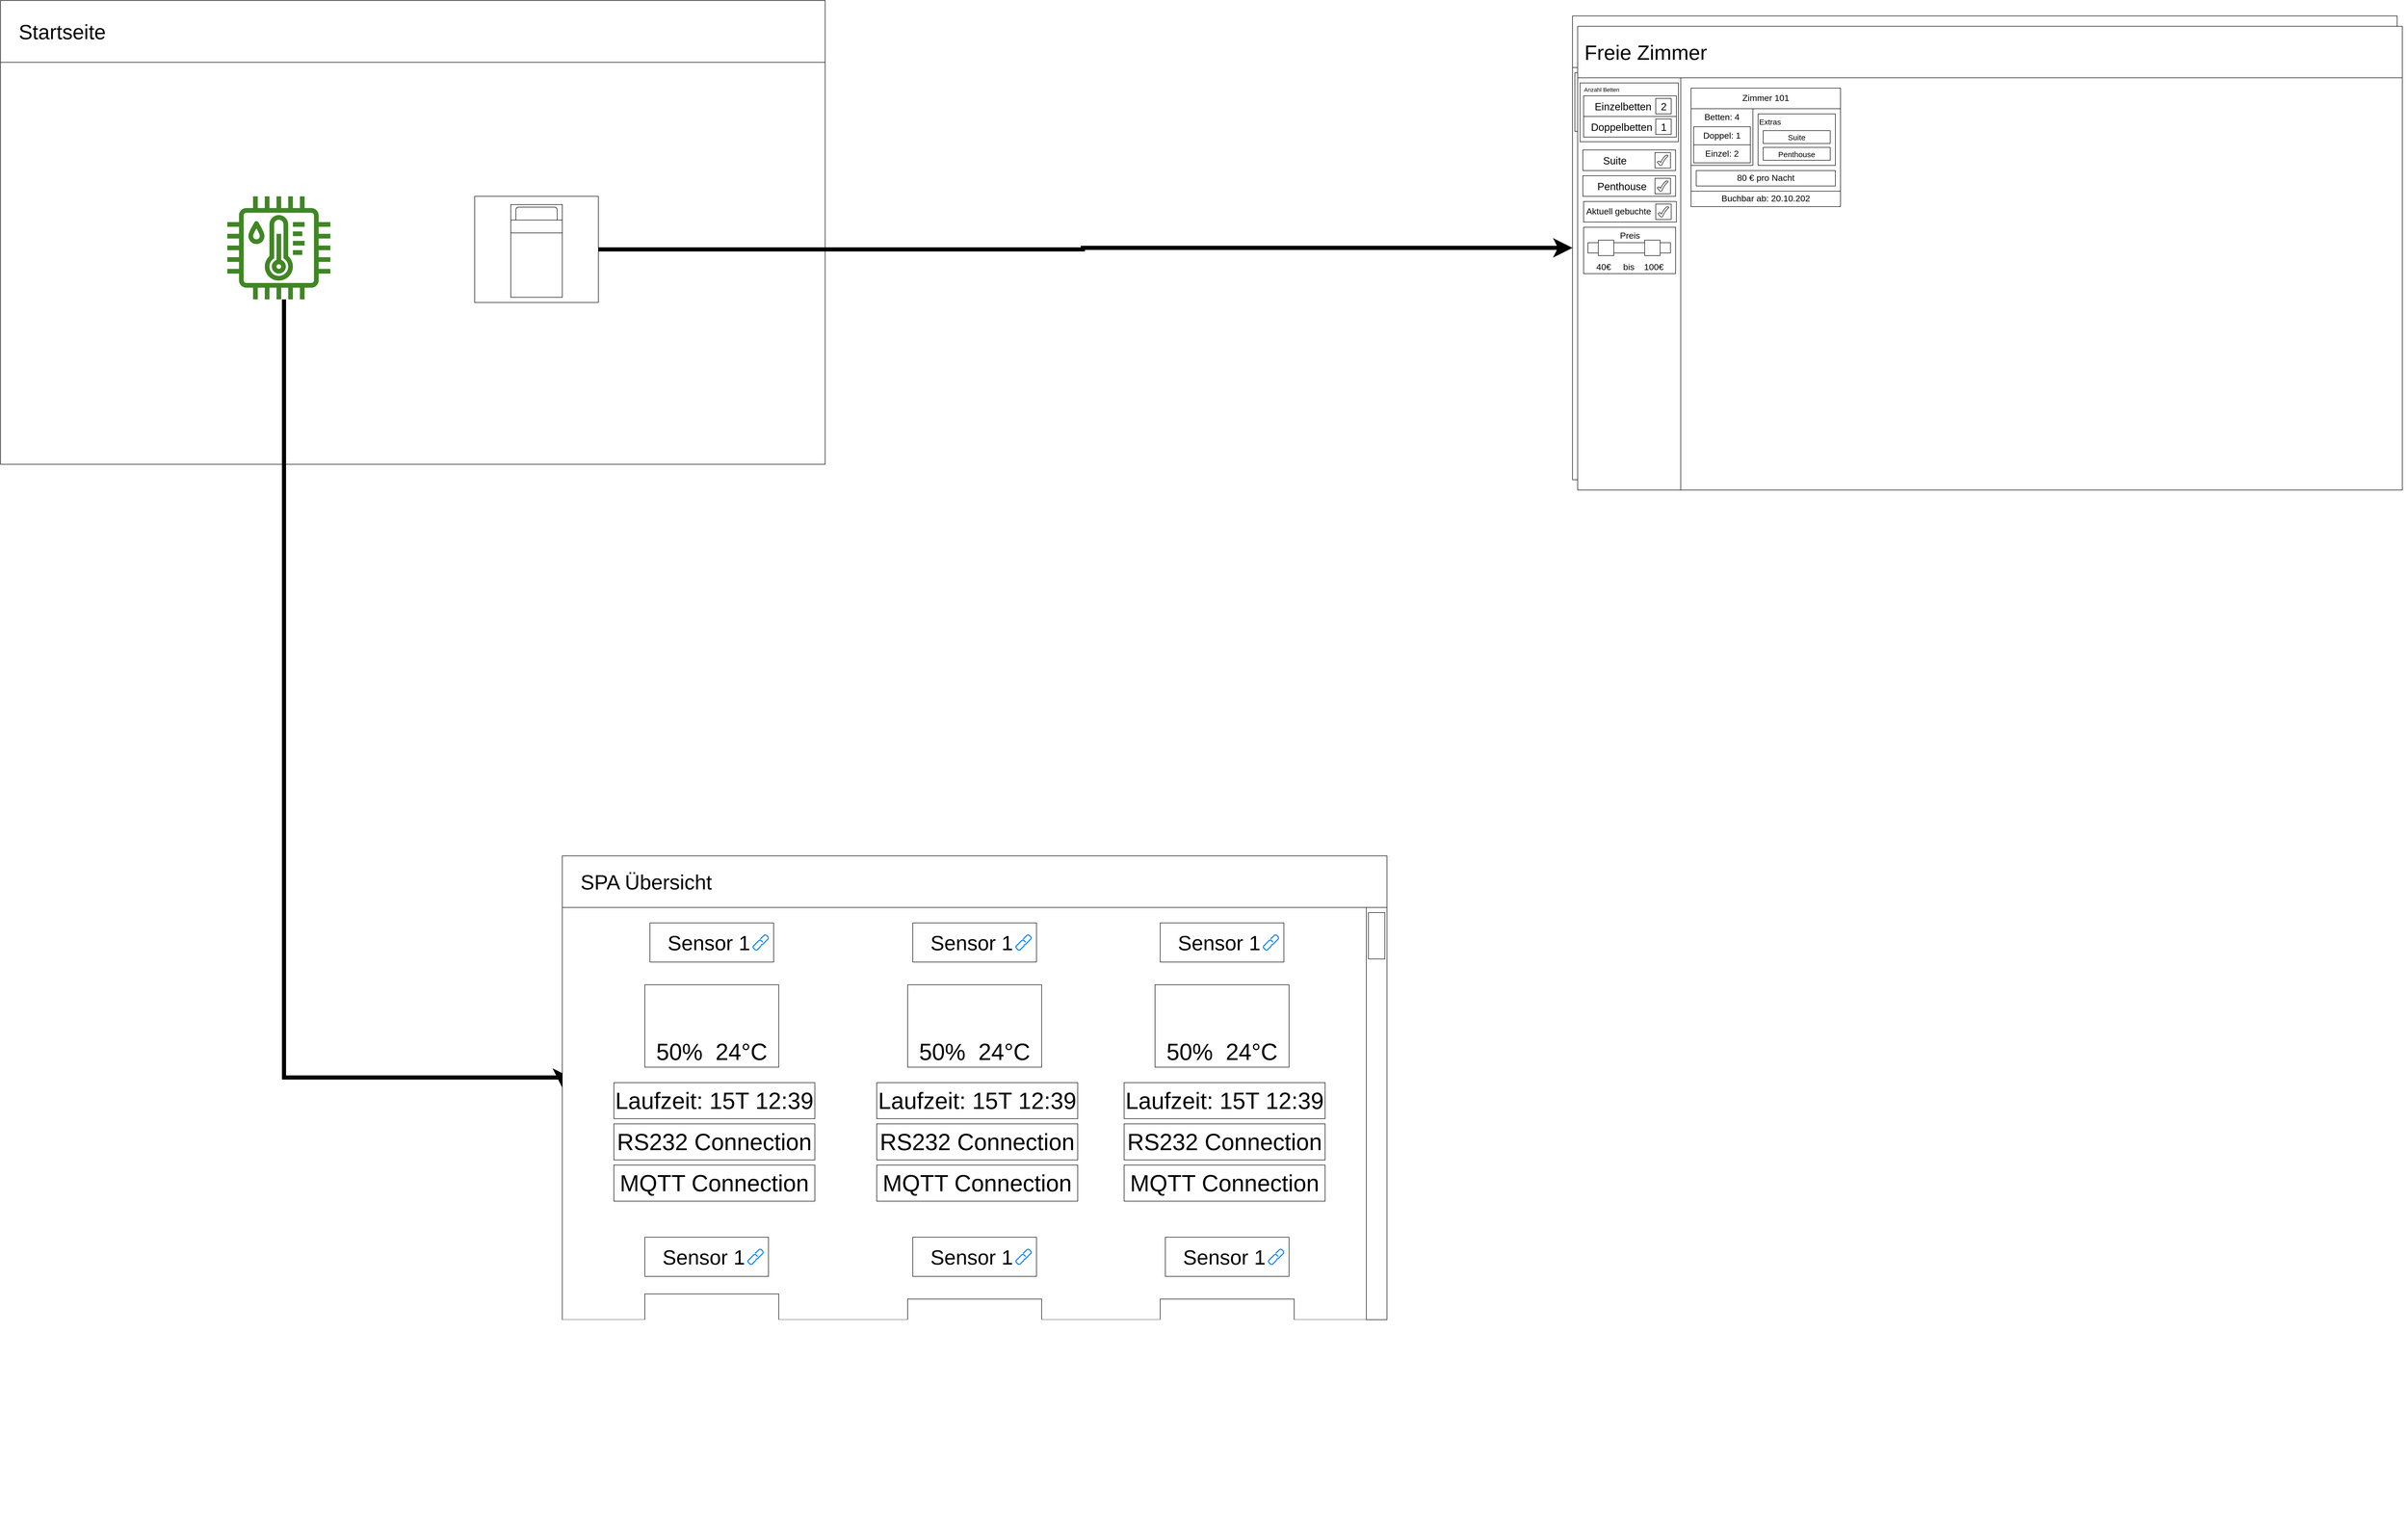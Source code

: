 <mxfile version="20.4.1" type="github">
  <diagram id="1jYBrT5xfxDaBWM9WUIU" name="Seite-1">
    <mxGraphModel dx="1183" dy="697" grid="1" gridSize="10" guides="1" tooltips="1" connect="1" arrows="1" fold="1" page="1" pageScale="1" pageWidth="827" pageHeight="1169" math="0" shadow="0">
      <root>
        <mxCell id="0" />
        <mxCell id="1" parent="0" />
        <mxCell id="An4b9NCefRLC3vXq-1vc-1" value="" style="rounded=0;whiteSpace=wrap;html=1;" parent="1" vertex="1">
          <mxGeometry x="370" y="330" width="1600" height="900" as="geometry" />
        </mxCell>
        <mxCell id="An4b9NCefRLC3vXq-1vc-3" value="&lt;span style=&quot;font-size: 40px;&quot;&gt;&amp;nbsp; &amp;nbsp;Startseite&lt;/span&gt;" style="rounded=0;whiteSpace=wrap;html=1;align=left;" parent="1" vertex="1">
          <mxGeometry x="370" y="330" width="1600" height="120" as="geometry" />
        </mxCell>
        <mxCell id="-kgfXEJCmz4JMrTS1WoW-12" style="edgeStyle=orthogonalEdgeStyle;rounded=0;orthogonalLoop=1;jettySize=auto;html=1;entryX=0;entryY=0.5;entryDx=0;entryDy=0;fontSize=40;spacing=12;endSize=12;strokeWidth=8;" edge="1" parent="1" source="-kgfXEJCmz4JMrTS1WoW-9" target="-kgfXEJCmz4JMrTS1WoW-4">
          <mxGeometry relative="1" as="geometry">
            <Array as="points">
              <mxPoint x="920" y="2420" />
            </Array>
          </mxGeometry>
        </mxCell>
        <mxCell id="-kgfXEJCmz4JMrTS1WoW-9" value="" style="sketch=0;outlineConnect=0;fontColor=#232F3E;gradientColor=none;fillColor=#3F8624;strokeColor=none;dashed=0;verticalLabelPosition=bottom;verticalAlign=top;align=center;html=1;fontSize=12;fontStyle=0;aspect=fixed;pointerEvents=1;shape=mxgraph.aws4.iot_thing_temperature_humidity_sensor;" vertex="1" parent="1">
          <mxGeometry x="810" y="710" width="200" height="200" as="geometry" />
        </mxCell>
        <mxCell id="-kgfXEJCmz4JMrTS1WoW-11" value="" style="group" vertex="1" connectable="0" parent="1">
          <mxGeometry x="1290" y="710" width="240" height="206" as="geometry" />
        </mxCell>
        <mxCell id="An4b9NCefRLC3vXq-1vc-2" value="" style="rounded=0;whiteSpace=wrap;html=1;" parent="-kgfXEJCmz4JMrTS1WoW-11" vertex="1">
          <mxGeometry width="240" height="206" as="geometry" />
        </mxCell>
        <mxCell id="-kgfXEJCmz4JMrTS1WoW-10" value="" style="verticalLabelPosition=bottom;html=1;verticalAlign=top;align=center;shape=mxgraph.floorplan.bed_single;fontSize=40;" vertex="1" parent="-kgfXEJCmz4JMrTS1WoW-11">
          <mxGeometry x="70" y="16" width="100" height="180" as="geometry" />
        </mxCell>
        <mxCell id="-kgfXEJCmz4JMrTS1WoW-13" style="edgeStyle=orthogonalEdgeStyle;rounded=0;orthogonalLoop=1;jettySize=auto;html=1;strokeWidth=8;fontSize=40;endSize=12;" edge="1" parent="1" source="An4b9NCefRLC3vXq-1vc-2" target="-kgfXEJCmz4JMrTS1WoW-1">
          <mxGeometry relative="1" as="geometry" />
        </mxCell>
        <mxCell id="-kgfXEJCmz4JMrTS1WoW-109" value="" style="group" vertex="1" connectable="0" parent="1">
          <mxGeometry x="1460" y="1990" width="1610" height="1280" as="geometry" />
        </mxCell>
        <mxCell id="-kgfXEJCmz4JMrTS1WoW-4" value="" style="rounded=0;whiteSpace=wrap;html=1;" vertex="1" parent="-kgfXEJCmz4JMrTS1WoW-109">
          <mxGeometry width="1600" height="900" as="geometry" />
        </mxCell>
        <mxCell id="-kgfXEJCmz4JMrTS1WoW-14" value="&amp;nbsp; &amp;nbsp;SPA Übersicht" style="rounded=0;whiteSpace=wrap;html=1;fontSize=40;align=left;" vertex="1" parent="-kgfXEJCmz4JMrTS1WoW-109">
          <mxGeometry width="1600" height="100" as="geometry" />
        </mxCell>
        <mxCell id="-kgfXEJCmz4JMrTS1WoW-50" value="" style="group" vertex="1" connectable="0" parent="-kgfXEJCmz4JMrTS1WoW-109">
          <mxGeometry x="100" y="130" width="390" height="540" as="geometry" />
        </mxCell>
        <mxCell id="-kgfXEJCmz4JMrTS1WoW-41" value="" style="group" vertex="1" connectable="0" parent="-kgfXEJCmz4JMrTS1WoW-50">
          <mxGeometry x="70" width="240" height="76" as="geometry" />
        </mxCell>
        <mxCell id="-kgfXEJCmz4JMrTS1WoW-42" value="&lt;font style=&quot;font-size: 40px;&quot;&gt;Sensor 1&amp;nbsp;&lt;br&gt;&lt;/font&gt;" style="rounded=0;whiteSpace=wrap;html=1;" vertex="1" parent="-kgfXEJCmz4JMrTS1WoW-41">
          <mxGeometry width="240" height="76" as="geometry" />
        </mxCell>
        <mxCell id="-kgfXEJCmz4JMrTS1WoW-43" value="" style="html=1;verticalLabelPosition=bottom;align=center;labelBackgroundColor=#ffffff;verticalAlign=top;strokeWidth=2;strokeColor=#0080F0;shadow=0;dashed=0;shape=mxgraph.ios7.icons.link;fontSize=40;" vertex="1" parent="-kgfXEJCmz4JMrTS1WoW-41">
          <mxGeometry x="200" y="23" width="30" height="30" as="geometry" />
        </mxCell>
        <mxCell id="-kgfXEJCmz4JMrTS1WoW-44" value="&lt;span style=&quot;font-size: 45px;&quot;&gt;RS232 Connection&lt;/span&gt;" style="rounded=0;whiteSpace=wrap;html=1;fontSize=25;" vertex="1" parent="-kgfXEJCmz4JMrTS1WoW-50">
          <mxGeometry y="390" width="390" height="70" as="geometry" />
        </mxCell>
        <mxCell id="-kgfXEJCmz4JMrTS1WoW-45" value="&lt;font style=&quot;font-size: 45px;&quot;&gt;Laufzeit: 15T 12:39&lt;/font&gt;" style="rounded=0;whiteSpace=wrap;html=1;fontSize=25;" vertex="1" parent="-kgfXEJCmz4JMrTS1WoW-50">
          <mxGeometry y="310" width="390" height="70" as="geometry" />
        </mxCell>
        <mxCell id="-kgfXEJCmz4JMrTS1WoW-46" value="&lt;span style=&quot;font-size: 45px;&quot;&gt;MQTT Connection&lt;/span&gt;" style="rounded=0;whiteSpace=wrap;html=1;fontSize=25;" vertex="1" parent="-kgfXEJCmz4JMrTS1WoW-50">
          <mxGeometry y="470" width="390" height="70" as="geometry" />
        </mxCell>
        <mxCell id="-kgfXEJCmz4JMrTS1WoW-48" value="" style="group" vertex="1" connectable="0" parent="-kgfXEJCmz4JMrTS1WoW-50">
          <mxGeometry x="60" y="120" width="260" height="160" as="geometry" />
        </mxCell>
        <mxCell id="-kgfXEJCmz4JMrTS1WoW-38" value="50%&amp;nbsp; 24°C" style="rounded=0;whiteSpace=wrap;html=1;fontSize=45;verticalAlign=bottom;" vertex="1" parent="-kgfXEJCmz4JMrTS1WoW-48">
          <mxGeometry width="260" height="160" as="geometry" />
        </mxCell>
        <mxCell id="-kgfXEJCmz4JMrTS1WoW-39" value="" style="shape=image;html=1;verticalAlign=top;verticalLabelPosition=bottom;labelBackgroundColor=#ffffff;imageAspect=0;aspect=fixed;image=https://cdn0.iconfinder.com/data/icons/evericons-24px-vol-1/24/drop-128.png" vertex="1" parent="-kgfXEJCmz4JMrTS1WoW-48">
          <mxGeometry x="20" y="15" width="80" height="80" as="geometry" />
        </mxCell>
        <mxCell id="-kgfXEJCmz4JMrTS1WoW-40" value="" style="shape=image;html=1;verticalAlign=top;verticalLabelPosition=bottom;labelBackgroundColor=#ffffff;imageAspect=0;aspect=fixed;image=https://cdn1.iconfinder.com/data/icons/covid-19-74/32/temperature_thermometer_covid-19-128.png" vertex="1" parent="-kgfXEJCmz4JMrTS1WoW-48">
          <mxGeometry x="140" y="9" width="100" height="100" as="geometry" />
        </mxCell>
        <mxCell id="-kgfXEJCmz4JMrTS1WoW-51" value="" style="group" vertex="1" connectable="0" parent="-kgfXEJCmz4JMrTS1WoW-109">
          <mxGeometry x="590" y="140" width="390" height="540" as="geometry" />
        </mxCell>
        <mxCell id="-kgfXEJCmz4JMrTS1WoW-63" value="" style="group" vertex="1" connectable="0" parent="-kgfXEJCmz4JMrTS1WoW-51">
          <mxGeometry x="20" y="-10" width="390" height="540" as="geometry" />
        </mxCell>
        <mxCell id="-kgfXEJCmz4JMrTS1WoW-52" value="" style="group" vertex="1" connectable="0" parent="-kgfXEJCmz4JMrTS1WoW-63">
          <mxGeometry x="70" width="240" height="76" as="geometry" />
        </mxCell>
        <mxCell id="-kgfXEJCmz4JMrTS1WoW-53" value="&lt;font style=&quot;font-size: 40px;&quot;&gt;Sensor 1&amp;nbsp;&lt;br&gt;&lt;/font&gt;" style="rounded=0;whiteSpace=wrap;html=1;" vertex="1" parent="-kgfXEJCmz4JMrTS1WoW-52">
          <mxGeometry width="240" height="76" as="geometry" />
        </mxCell>
        <mxCell id="-kgfXEJCmz4JMrTS1WoW-54" value="" style="html=1;verticalLabelPosition=bottom;align=center;labelBackgroundColor=#ffffff;verticalAlign=top;strokeWidth=2;strokeColor=#0080F0;shadow=0;dashed=0;shape=mxgraph.ios7.icons.link;fontSize=40;" vertex="1" parent="-kgfXEJCmz4JMrTS1WoW-52">
          <mxGeometry x="200" y="23" width="30" height="30" as="geometry" />
        </mxCell>
        <mxCell id="-kgfXEJCmz4JMrTS1WoW-55" value="&lt;span style=&quot;font-size: 45px;&quot;&gt;RS232 Connection&lt;/span&gt;" style="rounded=0;whiteSpace=wrap;html=1;fontSize=25;" vertex="1" parent="-kgfXEJCmz4JMrTS1WoW-63">
          <mxGeometry y="390" width="390" height="70" as="geometry" />
        </mxCell>
        <mxCell id="-kgfXEJCmz4JMrTS1WoW-56" value="&lt;font style=&quot;font-size: 45px;&quot;&gt;Laufzeit: 15T 12:39&lt;/font&gt;" style="rounded=0;whiteSpace=wrap;html=1;fontSize=25;" vertex="1" parent="-kgfXEJCmz4JMrTS1WoW-63">
          <mxGeometry y="310" width="390" height="70" as="geometry" />
        </mxCell>
        <mxCell id="-kgfXEJCmz4JMrTS1WoW-57" value="&lt;span style=&quot;font-size: 45px;&quot;&gt;MQTT Connection&lt;/span&gt;" style="rounded=0;whiteSpace=wrap;html=1;fontSize=25;" vertex="1" parent="-kgfXEJCmz4JMrTS1WoW-63">
          <mxGeometry y="470" width="390" height="70" as="geometry" />
        </mxCell>
        <mxCell id="-kgfXEJCmz4JMrTS1WoW-58" value="" style="group" vertex="1" connectable="0" parent="-kgfXEJCmz4JMrTS1WoW-63">
          <mxGeometry x="60" y="120" width="260" height="160" as="geometry" />
        </mxCell>
        <mxCell id="-kgfXEJCmz4JMrTS1WoW-59" value="50%&amp;nbsp; 24°C" style="rounded=0;whiteSpace=wrap;html=1;fontSize=45;verticalAlign=bottom;" vertex="1" parent="-kgfXEJCmz4JMrTS1WoW-58">
          <mxGeometry width="260" height="160" as="geometry" />
        </mxCell>
        <mxCell id="-kgfXEJCmz4JMrTS1WoW-60" value="" style="shape=image;html=1;verticalAlign=top;verticalLabelPosition=bottom;labelBackgroundColor=#ffffff;imageAspect=0;aspect=fixed;image=https://cdn0.iconfinder.com/data/icons/evericons-24px-vol-1/24/drop-128.png" vertex="1" parent="-kgfXEJCmz4JMrTS1WoW-58">
          <mxGeometry x="20" y="15" width="80" height="80" as="geometry" />
        </mxCell>
        <mxCell id="-kgfXEJCmz4JMrTS1WoW-61" value="" style="shape=image;html=1;verticalAlign=top;verticalLabelPosition=bottom;labelBackgroundColor=#ffffff;imageAspect=0;aspect=fixed;image=https://cdn1.iconfinder.com/data/icons/covid-19-74/32/temperature_thermometer_covid-19-128.png" vertex="1" parent="-kgfXEJCmz4JMrTS1WoW-58">
          <mxGeometry x="140" y="9" width="100" height="100" as="geometry" />
        </mxCell>
        <mxCell id="-kgfXEJCmz4JMrTS1WoW-64" value="" style="group" vertex="1" connectable="0" parent="-kgfXEJCmz4JMrTS1WoW-109">
          <mxGeometry x="1090" y="130" width="390" height="540" as="geometry" />
        </mxCell>
        <mxCell id="-kgfXEJCmz4JMrTS1WoW-65" value="" style="group" vertex="1" connectable="0" parent="-kgfXEJCmz4JMrTS1WoW-64">
          <mxGeometry x="70" width="240" height="76" as="geometry" />
        </mxCell>
        <mxCell id="-kgfXEJCmz4JMrTS1WoW-66" value="&lt;font style=&quot;font-size: 40px;&quot;&gt;Sensor 1&amp;nbsp;&lt;br&gt;&lt;/font&gt;" style="rounded=0;whiteSpace=wrap;html=1;" vertex="1" parent="-kgfXEJCmz4JMrTS1WoW-65">
          <mxGeometry width="240" height="76" as="geometry" />
        </mxCell>
        <mxCell id="-kgfXEJCmz4JMrTS1WoW-67" value="" style="html=1;verticalLabelPosition=bottom;align=center;labelBackgroundColor=#ffffff;verticalAlign=top;strokeWidth=2;strokeColor=#0080F0;shadow=0;dashed=0;shape=mxgraph.ios7.icons.link;fontSize=40;" vertex="1" parent="-kgfXEJCmz4JMrTS1WoW-65">
          <mxGeometry x="200" y="23" width="30" height="30" as="geometry" />
        </mxCell>
        <mxCell id="-kgfXEJCmz4JMrTS1WoW-68" value="&lt;span style=&quot;font-size: 45px;&quot;&gt;RS232 Connection&lt;/span&gt;" style="rounded=0;whiteSpace=wrap;html=1;fontSize=25;" vertex="1" parent="-kgfXEJCmz4JMrTS1WoW-64">
          <mxGeometry y="390" width="390" height="70" as="geometry" />
        </mxCell>
        <mxCell id="-kgfXEJCmz4JMrTS1WoW-69" value="&lt;font style=&quot;font-size: 45px;&quot;&gt;Laufzeit: 15T 12:39&lt;/font&gt;" style="rounded=0;whiteSpace=wrap;html=1;fontSize=25;" vertex="1" parent="-kgfXEJCmz4JMrTS1WoW-64">
          <mxGeometry y="310" width="390" height="70" as="geometry" />
        </mxCell>
        <mxCell id="-kgfXEJCmz4JMrTS1WoW-70" value="&lt;span style=&quot;font-size: 45px;&quot;&gt;MQTT Connection&lt;/span&gt;" style="rounded=0;whiteSpace=wrap;html=1;fontSize=25;" vertex="1" parent="-kgfXEJCmz4JMrTS1WoW-64">
          <mxGeometry y="470" width="390" height="70" as="geometry" />
        </mxCell>
        <mxCell id="-kgfXEJCmz4JMrTS1WoW-71" value="" style="group" vertex="1" connectable="0" parent="-kgfXEJCmz4JMrTS1WoW-64">
          <mxGeometry x="60" y="120" width="260" height="160" as="geometry" />
        </mxCell>
        <mxCell id="-kgfXEJCmz4JMrTS1WoW-72" value="50%&amp;nbsp; 24°C" style="rounded=0;whiteSpace=wrap;html=1;fontSize=45;verticalAlign=bottom;" vertex="1" parent="-kgfXEJCmz4JMrTS1WoW-71">
          <mxGeometry width="260" height="160" as="geometry" />
        </mxCell>
        <mxCell id="-kgfXEJCmz4JMrTS1WoW-73" value="" style="shape=image;html=1;verticalAlign=top;verticalLabelPosition=bottom;labelBackgroundColor=#ffffff;imageAspect=0;aspect=fixed;image=https://cdn0.iconfinder.com/data/icons/evericons-24px-vol-1/24/drop-128.png" vertex="1" parent="-kgfXEJCmz4JMrTS1WoW-71">
          <mxGeometry x="20" y="15" width="80" height="80" as="geometry" />
        </mxCell>
        <mxCell id="-kgfXEJCmz4JMrTS1WoW-74" value="" style="shape=image;html=1;verticalAlign=top;verticalLabelPosition=bottom;labelBackgroundColor=#ffffff;imageAspect=0;aspect=fixed;image=https://cdn1.iconfinder.com/data/icons/covid-19-74/32/temperature_thermometer_covid-19-128.png" vertex="1" parent="-kgfXEJCmz4JMrTS1WoW-71">
          <mxGeometry x="140" y="9" width="100" height="100" as="geometry" />
        </mxCell>
        <mxCell id="-kgfXEJCmz4JMrTS1WoW-75" value="" style="group" vertex="1" connectable="0" parent="-kgfXEJCmz4JMrTS1WoW-109">
          <mxGeometry x="90" y="740" width="390" height="540" as="geometry" />
        </mxCell>
        <mxCell id="-kgfXEJCmz4JMrTS1WoW-76" value="" style="group" vertex="1" connectable="0" parent="-kgfXEJCmz4JMrTS1WoW-75">
          <mxGeometry x="70" width="240" height="76" as="geometry" />
        </mxCell>
        <mxCell id="-kgfXEJCmz4JMrTS1WoW-77" value="&lt;font style=&quot;font-size: 40px;&quot;&gt;Sensor 1&amp;nbsp;&lt;br&gt;&lt;/font&gt;" style="rounded=0;whiteSpace=wrap;html=1;" vertex="1" parent="-kgfXEJCmz4JMrTS1WoW-76">
          <mxGeometry width="240" height="76" as="geometry" />
        </mxCell>
        <mxCell id="-kgfXEJCmz4JMrTS1WoW-78" value="" style="html=1;verticalLabelPosition=bottom;align=center;labelBackgroundColor=#ffffff;verticalAlign=top;strokeWidth=2;strokeColor=#0080F0;shadow=0;dashed=0;shape=mxgraph.ios7.icons.link;fontSize=40;" vertex="1" parent="-kgfXEJCmz4JMrTS1WoW-76">
          <mxGeometry x="200" y="23" width="30" height="30" as="geometry" />
        </mxCell>
        <mxCell id="-kgfXEJCmz4JMrTS1WoW-82" value="" style="group" vertex="1" connectable="0" parent="-kgfXEJCmz4JMrTS1WoW-75">
          <mxGeometry x="70" y="110" width="260" height="160" as="geometry" />
        </mxCell>
        <mxCell id="-kgfXEJCmz4JMrTS1WoW-83" value="50%&amp;nbsp; 24°C" style="rounded=0;whiteSpace=wrap;html=1;fontSize=45;verticalAlign=bottom;" vertex="1" parent="-kgfXEJCmz4JMrTS1WoW-82">
          <mxGeometry width="260" height="160" as="geometry" />
        </mxCell>
        <mxCell id="-kgfXEJCmz4JMrTS1WoW-84" value="" style="shape=image;html=1;verticalAlign=top;verticalLabelPosition=bottom;labelBackgroundColor=#ffffff;imageAspect=0;aspect=fixed;image=https://cdn0.iconfinder.com/data/icons/evericons-24px-vol-1/24/drop-128.png" vertex="1" parent="-kgfXEJCmz4JMrTS1WoW-82">
          <mxGeometry x="20" y="15" width="80" height="80" as="geometry" />
        </mxCell>
        <mxCell id="-kgfXEJCmz4JMrTS1WoW-85" value="" style="shape=image;html=1;verticalAlign=top;verticalLabelPosition=bottom;labelBackgroundColor=#ffffff;imageAspect=0;aspect=fixed;image=https://cdn1.iconfinder.com/data/icons/covid-19-74/32/temperature_thermometer_covid-19-128.png" vertex="1" parent="-kgfXEJCmz4JMrTS1WoW-82">
          <mxGeometry x="140" y="9" width="100" height="100" as="geometry" />
        </mxCell>
        <mxCell id="-kgfXEJCmz4JMrTS1WoW-86" value="" style="group" vertex="1" connectable="0" parent="-kgfXEJCmz4JMrTS1WoW-109">
          <mxGeometry x="610" y="740" width="390" height="540" as="geometry" />
        </mxCell>
        <mxCell id="-kgfXEJCmz4JMrTS1WoW-87" value="" style="group" vertex="1" connectable="0" parent="-kgfXEJCmz4JMrTS1WoW-86">
          <mxGeometry x="70" width="240" height="76" as="geometry" />
        </mxCell>
        <mxCell id="-kgfXEJCmz4JMrTS1WoW-88" value="&lt;font style=&quot;font-size: 40px;&quot;&gt;Sensor 1&amp;nbsp;&lt;br&gt;&lt;/font&gt;" style="rounded=0;whiteSpace=wrap;html=1;" vertex="1" parent="-kgfXEJCmz4JMrTS1WoW-87">
          <mxGeometry width="240" height="76" as="geometry" />
        </mxCell>
        <mxCell id="-kgfXEJCmz4JMrTS1WoW-89" value="" style="html=1;verticalLabelPosition=bottom;align=center;labelBackgroundColor=#ffffff;verticalAlign=top;strokeWidth=2;strokeColor=#0080F0;shadow=0;dashed=0;shape=mxgraph.ios7.icons.link;fontSize=40;" vertex="1" parent="-kgfXEJCmz4JMrTS1WoW-87">
          <mxGeometry x="200" y="23" width="30" height="30" as="geometry" />
        </mxCell>
        <mxCell id="-kgfXEJCmz4JMrTS1WoW-93" value="" style="group" vertex="1" connectable="0" parent="-kgfXEJCmz4JMrTS1WoW-86">
          <mxGeometry x="60" y="120" width="260" height="160" as="geometry" />
        </mxCell>
        <mxCell id="-kgfXEJCmz4JMrTS1WoW-94" value="50%&amp;nbsp; 24°C" style="rounded=0;whiteSpace=wrap;html=1;fontSize=45;verticalAlign=bottom;" vertex="1" parent="-kgfXEJCmz4JMrTS1WoW-93">
          <mxGeometry width="260" height="160" as="geometry" />
        </mxCell>
        <mxCell id="-kgfXEJCmz4JMrTS1WoW-95" value="" style="shape=image;html=1;verticalAlign=top;verticalLabelPosition=bottom;labelBackgroundColor=#ffffff;imageAspect=0;aspect=fixed;image=https://cdn0.iconfinder.com/data/icons/evericons-24px-vol-1/24/drop-128.png" vertex="1" parent="-kgfXEJCmz4JMrTS1WoW-93">
          <mxGeometry x="20" y="15" width="80" height="80" as="geometry" />
        </mxCell>
        <mxCell id="-kgfXEJCmz4JMrTS1WoW-96" value="" style="shape=image;html=1;verticalAlign=top;verticalLabelPosition=bottom;labelBackgroundColor=#ffffff;imageAspect=0;aspect=fixed;image=https://cdn1.iconfinder.com/data/icons/covid-19-74/32/temperature_thermometer_covid-19-128.png" vertex="1" parent="-kgfXEJCmz4JMrTS1WoW-93">
          <mxGeometry x="140" y="9" width="100" height="100" as="geometry" />
        </mxCell>
        <mxCell id="-kgfXEJCmz4JMrTS1WoW-97" value="" style="group" vertex="1" connectable="0" parent="-kgfXEJCmz4JMrTS1WoW-109">
          <mxGeometry x="1100" y="740" width="510" height="540" as="geometry" />
        </mxCell>
        <mxCell id="-kgfXEJCmz4JMrTS1WoW-98" value="" style="group" vertex="1" connectable="0" parent="-kgfXEJCmz4JMrTS1WoW-97">
          <mxGeometry x="70" width="240" height="76" as="geometry" />
        </mxCell>
        <mxCell id="-kgfXEJCmz4JMrTS1WoW-99" value="&lt;font style=&quot;font-size: 40px;&quot;&gt;Sensor 1&amp;nbsp;&lt;br&gt;&lt;/font&gt;" style="rounded=0;whiteSpace=wrap;html=1;" vertex="1" parent="-kgfXEJCmz4JMrTS1WoW-98">
          <mxGeometry width="240" height="76" as="geometry" />
        </mxCell>
        <mxCell id="-kgfXEJCmz4JMrTS1WoW-100" value="" style="html=1;verticalLabelPosition=bottom;align=center;labelBackgroundColor=#ffffff;verticalAlign=top;strokeWidth=2;strokeColor=#0080F0;shadow=0;dashed=0;shape=mxgraph.ios7.icons.link;fontSize=40;" vertex="1" parent="-kgfXEJCmz4JMrTS1WoW-98">
          <mxGeometry x="200" y="23" width="30" height="30" as="geometry" />
        </mxCell>
        <mxCell id="-kgfXEJCmz4JMrTS1WoW-104" value="" style="group" vertex="1" connectable="0" parent="-kgfXEJCmz4JMrTS1WoW-97">
          <mxGeometry x="60" y="120" width="260" height="160" as="geometry" />
        </mxCell>
        <mxCell id="-kgfXEJCmz4JMrTS1WoW-105" value="50%&amp;nbsp; 24°C" style="rounded=0;whiteSpace=wrap;html=1;fontSize=45;verticalAlign=bottom;" vertex="1" parent="-kgfXEJCmz4JMrTS1WoW-104">
          <mxGeometry width="260" height="160" as="geometry" />
        </mxCell>
        <mxCell id="-kgfXEJCmz4JMrTS1WoW-106" value="" style="shape=image;html=1;verticalAlign=top;verticalLabelPosition=bottom;labelBackgroundColor=#ffffff;imageAspect=0;aspect=fixed;image=https://cdn0.iconfinder.com/data/icons/evericons-24px-vol-1/24/drop-128.png" vertex="1" parent="-kgfXEJCmz4JMrTS1WoW-104">
          <mxGeometry x="20" y="15" width="80" height="80" as="geometry" />
        </mxCell>
        <mxCell id="-kgfXEJCmz4JMrTS1WoW-107" value="" style="shape=image;html=1;verticalAlign=top;verticalLabelPosition=bottom;labelBackgroundColor=#ffffff;imageAspect=0;aspect=fixed;image=https://cdn1.iconfinder.com/data/icons/covid-19-74/32/temperature_thermometer_covid-19-128.png" vertex="1" parent="-kgfXEJCmz4JMrTS1WoW-104">
          <mxGeometry x="140" y="9" width="100" height="100" as="geometry" />
        </mxCell>
        <mxCell id="-kgfXEJCmz4JMrTS1WoW-108" value="" style="rounded=0;whiteSpace=wrap;html=1;fontSize=45;fillColor=#FFFFFF;strokeColor=none;" vertex="1" parent="-kgfXEJCmz4JMrTS1WoW-109">
          <mxGeometry y="900" width="1600" height="207" as="geometry" />
        </mxCell>
        <mxCell id="-kgfXEJCmz4JMrTS1WoW-110" value="" style="rounded=0;whiteSpace=wrap;html=1;labelBackgroundColor=#000000;fontSize=45;fillColor=#FFFFFF;" vertex="1" parent="-kgfXEJCmz4JMrTS1WoW-109">
          <mxGeometry x="1560" y="100" width="40" height="800" as="geometry" />
        </mxCell>
        <mxCell id="-kgfXEJCmz4JMrTS1WoW-111" value="" style="rounded=0;whiteSpace=wrap;html=1;labelBackgroundColor=#000000;fontSize=45;fillColor=#FFFFFF;" vertex="1" parent="-kgfXEJCmz4JMrTS1WoW-109">
          <mxGeometry x="1564" y="110" width="32" height="90" as="geometry" />
        </mxCell>
        <mxCell id="-kgfXEJCmz4JMrTS1WoW-114" value="" style="group" vertex="1" connectable="0" parent="1">
          <mxGeometry x="3420" y="360" width="1600" height="900" as="geometry" />
        </mxCell>
        <mxCell id="-kgfXEJCmz4JMrTS1WoW-141" value="E" style="group" vertex="1" connectable="0" parent="-kgfXEJCmz4JMrTS1WoW-114">
          <mxGeometry width="1600" height="900" as="geometry" />
        </mxCell>
        <mxCell id="-kgfXEJCmz4JMrTS1WoW-1" value="" style="rounded=0;whiteSpace=wrap;html=1;" vertex="1" parent="-kgfXEJCmz4JMrTS1WoW-141">
          <mxGeometry width="1600" height="900" as="geometry" />
        </mxCell>
        <mxCell id="-kgfXEJCmz4JMrTS1WoW-15" value="&amp;nbsp;Freie Zimmer" style="rounded=0;whiteSpace=wrap;html=1;fontSize=40;align=left;" vertex="1" parent="-kgfXEJCmz4JMrTS1WoW-141">
          <mxGeometry width="1600" height="100" as="geometry" />
        </mxCell>
        <mxCell id="-kgfXEJCmz4JMrTS1WoW-140" value="" style="group;fontSize=11;" vertex="1" connectable="0" parent="-kgfXEJCmz4JMrTS1WoW-141">
          <mxGeometry y="100" width="200" height="800" as="geometry" />
        </mxCell>
        <mxCell id="-kgfXEJCmz4JMrTS1WoW-2" value="" style="rounded=0;whiteSpace=wrap;html=1;" vertex="1" parent="-kgfXEJCmz4JMrTS1WoW-140">
          <mxGeometry width="200" height="800" as="geometry" />
        </mxCell>
        <mxCell id="-kgfXEJCmz4JMrTS1WoW-116" value="" style="group" vertex="1" connectable="0" parent="-kgfXEJCmz4JMrTS1WoW-140">
          <mxGeometry x="4.5" y="10" width="191" height="114" as="geometry" />
        </mxCell>
        <mxCell id="-kgfXEJCmz4JMrTS1WoW-117" value="&amp;nbsp; Anzahl Betten" style="rounded=0;whiteSpace=wrap;html=1;labelBackgroundColor=none;fontSize=11;fillColor=#FFFFFF;verticalAlign=top;align=left;" vertex="1" parent="-kgfXEJCmz4JMrTS1WoW-116">
          <mxGeometry width="191" height="114" as="geometry" />
        </mxCell>
        <mxCell id="-kgfXEJCmz4JMrTS1WoW-118" value="" style="group" vertex="1" connectable="0" parent="-kgfXEJCmz4JMrTS1WoW-116">
          <mxGeometry x="7" y="25" width="180" height="85" as="geometry" />
        </mxCell>
        <mxCell id="-kgfXEJCmz4JMrTS1WoW-119" value="" style="group" vertex="1" connectable="0" parent="-kgfXEJCmz4JMrTS1WoW-118">
          <mxGeometry width="180" height="40" as="geometry" />
        </mxCell>
        <mxCell id="-kgfXEJCmz4JMrTS1WoW-120" value="&lt;font style=&quot;font-size: 20px;&quot;&gt;Einzelbetten&amp;nbsp; &amp;nbsp; &amp;nbsp;&lt;/font&gt;" style="rounded=0;whiteSpace=wrap;html=1;fontSize=20;verticalAlign=middle;spacing=0;horizontal=1;" vertex="1" parent="-kgfXEJCmz4JMrTS1WoW-119">
          <mxGeometry width="180" height="40" as="geometry" />
        </mxCell>
        <mxCell id="-kgfXEJCmz4JMrTS1WoW-121" value="2" style="rounded=0;whiteSpace=wrap;html=1;fontSize=20;" vertex="1" parent="-kgfXEJCmz4JMrTS1WoW-119">
          <mxGeometry x="140" y="5" width="30" height="30" as="geometry" />
        </mxCell>
        <mxCell id="-kgfXEJCmz4JMrTS1WoW-122" value="" style="group" vertex="1" connectable="0" parent="-kgfXEJCmz4JMrTS1WoW-118">
          <mxGeometry y="40" width="180" height="45" as="geometry" />
        </mxCell>
        <mxCell id="-kgfXEJCmz4JMrTS1WoW-123" value="&lt;font style=&quot;font-size: 20px;&quot;&gt;Doppelbetten&amp;nbsp; &amp;nbsp; &amp;nbsp;&amp;nbsp;&lt;/font&gt;" style="rounded=0;whiteSpace=wrap;html=1;fontSize=20;verticalAlign=middle;spacing=0;horizontal=1;" vertex="1" parent="-kgfXEJCmz4JMrTS1WoW-122">
          <mxGeometry width="180" height="40" as="geometry" />
        </mxCell>
        <mxCell id="-kgfXEJCmz4JMrTS1WoW-124" value="1" style="rounded=0;whiteSpace=wrap;html=1;fontSize=20;" vertex="1" parent="-kgfXEJCmz4JMrTS1WoW-122">
          <mxGeometry x="140" y="5" width="30" height="30" as="geometry" />
        </mxCell>
        <mxCell id="-kgfXEJCmz4JMrTS1WoW-127" value="" style="group" vertex="1" connectable="0" parent="-kgfXEJCmz4JMrTS1WoW-140">
          <mxGeometry x="10" y="140" width="180" height="40" as="geometry" />
        </mxCell>
        <mxCell id="-kgfXEJCmz4JMrTS1WoW-133" value="" style="group" vertex="1" connectable="0" parent="-kgfXEJCmz4JMrTS1WoW-127">
          <mxGeometry width="180" height="40" as="geometry" />
        </mxCell>
        <mxCell id="-kgfXEJCmz4JMrTS1WoW-26" value="&lt;font style=&quot;font-size: 20px;&quot;&gt;Suite&amp;nbsp; &amp;nbsp; &amp;nbsp; &amp;nbsp; &amp;nbsp;&amp;nbsp;&lt;/font&gt;" style="rounded=0;whiteSpace=wrap;html=1;fontSize=20;verticalAlign=middle;spacing=0;horizontal=1;" vertex="1" parent="-kgfXEJCmz4JMrTS1WoW-133">
          <mxGeometry width="180" height="40" as="geometry" />
        </mxCell>
        <mxCell id="-kgfXEJCmz4JMrTS1WoW-132" value="" style="group" vertex="1" connectable="0" parent="-kgfXEJCmz4JMrTS1WoW-133">
          <mxGeometry x="140" y="5" width="30" height="30" as="geometry" />
        </mxCell>
        <mxCell id="-kgfXEJCmz4JMrTS1WoW-126" value="" style="rounded=0;whiteSpace=wrap;html=1;fontSize=20;" vertex="1" parent="-kgfXEJCmz4JMrTS1WoW-132">
          <mxGeometry width="30" height="30" as="geometry" />
        </mxCell>
        <mxCell id="-kgfXEJCmz4JMrTS1WoW-128" value="" style="verticalLabelPosition=bottom;verticalAlign=top;html=1;shape=mxgraph.basic.tick;labelBackgroundColor=none;fontSize=11;fillColor=#FFFFFF;" vertex="1" parent="-kgfXEJCmz4JMrTS1WoW-132">
          <mxGeometry x="4.5" y="5" width="21" height="20" as="geometry" />
        </mxCell>
        <mxCell id="-kgfXEJCmz4JMrTS1WoW-134" value="" style="group" vertex="1" connectable="0" parent="-kgfXEJCmz4JMrTS1WoW-140">
          <mxGeometry x="10" y="190" width="180" height="40" as="geometry" />
        </mxCell>
        <mxCell id="-kgfXEJCmz4JMrTS1WoW-135" value="" style="group" vertex="1" connectable="0" parent="-kgfXEJCmz4JMrTS1WoW-134">
          <mxGeometry width="180" height="40" as="geometry" />
        </mxCell>
        <mxCell id="-kgfXEJCmz4JMrTS1WoW-136" value="&lt;font style=&quot;font-size: 20px;&quot;&gt;Penthouse&amp;nbsp; &amp;nbsp; &amp;nbsp;&lt;/font&gt;" style="rounded=0;whiteSpace=wrap;html=1;fontSize=20;verticalAlign=middle;spacing=0;horizontal=1;" vertex="1" parent="-kgfXEJCmz4JMrTS1WoW-135">
          <mxGeometry width="180" height="40" as="geometry" />
        </mxCell>
        <mxCell id="-kgfXEJCmz4JMrTS1WoW-137" value="" style="group" vertex="1" connectable="0" parent="-kgfXEJCmz4JMrTS1WoW-135">
          <mxGeometry x="140" y="5" width="30" height="30" as="geometry" />
        </mxCell>
        <mxCell id="-kgfXEJCmz4JMrTS1WoW-138" value="" style="rounded=0;whiteSpace=wrap;html=1;fontSize=20;" vertex="1" parent="-kgfXEJCmz4JMrTS1WoW-137">
          <mxGeometry width="30" height="30" as="geometry" />
        </mxCell>
        <mxCell id="-kgfXEJCmz4JMrTS1WoW-139" value="" style="verticalLabelPosition=bottom;verticalAlign=top;html=1;shape=mxgraph.basic.tick;labelBackgroundColor=none;fontSize=11;fillColor=#FFFFFF;" vertex="1" parent="-kgfXEJCmz4JMrTS1WoW-137">
          <mxGeometry x="4.5" y="5" width="21" height="20" as="geometry" />
        </mxCell>
        <mxCell id="-kgfXEJCmz4JMrTS1WoW-148" value="" style="group" vertex="1" connectable="0" parent="-kgfXEJCmz4JMrTS1WoW-140">
          <mxGeometry x="11.5" y="240" width="180" height="40" as="geometry" />
        </mxCell>
        <mxCell id="-kgfXEJCmz4JMrTS1WoW-149" value="" style="group" vertex="1" connectable="0" parent="-kgfXEJCmz4JMrTS1WoW-148">
          <mxGeometry width="180" height="40" as="geometry" />
        </mxCell>
        <mxCell id="-kgfXEJCmz4JMrTS1WoW-150" value="&amp;nbsp;Aktuell gebuchte" style="rounded=0;whiteSpace=wrap;html=1;fontSize=17;verticalAlign=middle;spacing=0;horizontal=1;align=left;" vertex="1" parent="-kgfXEJCmz4JMrTS1WoW-149">
          <mxGeometry width="180" height="40" as="geometry" />
        </mxCell>
        <mxCell id="-kgfXEJCmz4JMrTS1WoW-151" value="" style="group" vertex="1" connectable="0" parent="-kgfXEJCmz4JMrTS1WoW-149">
          <mxGeometry x="140" y="5" width="30" height="30" as="geometry" />
        </mxCell>
        <mxCell id="-kgfXEJCmz4JMrTS1WoW-152" value="" style="rounded=0;whiteSpace=wrap;html=1;fontSize=20;" vertex="1" parent="-kgfXEJCmz4JMrTS1WoW-151">
          <mxGeometry width="30" height="30" as="geometry" />
        </mxCell>
        <mxCell id="-kgfXEJCmz4JMrTS1WoW-153" value="" style="verticalLabelPosition=bottom;verticalAlign=top;html=1;shape=mxgraph.basic.tick;labelBackgroundColor=none;fontSize=11;fillColor=#FFFFFF;" vertex="1" parent="-kgfXEJCmz4JMrTS1WoW-151">
          <mxGeometry x="4.5" y="5" width="21" height="20" as="geometry" />
        </mxCell>
        <mxCell id="-kgfXEJCmz4JMrTS1WoW-161" value="Preis&lt;br&gt;&lt;br&gt;&lt;br&gt;40€&amp;nbsp; &amp;nbsp; &amp;nbsp;bis&amp;nbsp; &amp;nbsp; 100€" style="rounded=0;whiteSpace=wrap;html=1;labelBackgroundColor=none;fontSize=17;fillColor=#FFFFFF;verticalAlign=top;" vertex="1" parent="-kgfXEJCmz4JMrTS1WoW-140">
          <mxGeometry x="11.5" y="290" width="178.5" height="90" as="geometry" />
        </mxCell>
        <mxCell id="-kgfXEJCmz4JMrTS1WoW-162" value="" style="rounded=0;whiteSpace=wrap;html=1;labelBackgroundColor=none;fontSize=17;fillColor=#FFFFFF;" vertex="1" parent="-kgfXEJCmz4JMrTS1WoW-140">
          <mxGeometry x="20" y="320" width="160" height="20" as="geometry" />
        </mxCell>
        <mxCell id="-kgfXEJCmz4JMrTS1WoW-163" value="" style="rounded=0;whiteSpace=wrap;html=1;labelBackgroundColor=none;fontSize=17;fillColor=#FFFFFF;" vertex="1" parent="-kgfXEJCmz4JMrTS1WoW-140">
          <mxGeometry x="40" y="315" width="30" height="30" as="geometry" />
        </mxCell>
        <mxCell id="-kgfXEJCmz4JMrTS1WoW-164" value="" style="rounded=0;whiteSpace=wrap;html=1;labelBackgroundColor=none;fontSize=17;fillColor=#FFFFFF;" vertex="1" parent="-kgfXEJCmz4JMrTS1WoW-140">
          <mxGeometry x="130" y="315" width="30" height="30" as="geometry" />
        </mxCell>
        <mxCell id="-kgfXEJCmz4JMrTS1WoW-154" value="" style="rounded=0;whiteSpace=wrap;html=1;labelBackgroundColor=none;fontSize=17;fillColor=#FFFFFF;" vertex="1" parent="-kgfXEJCmz4JMrTS1WoW-141">
          <mxGeometry x="220" y="120" width="290" height="200" as="geometry" />
        </mxCell>
        <mxCell id="-kgfXEJCmz4JMrTS1WoW-155" value="Zimmer 101" style="rounded=0;whiteSpace=wrap;html=1;labelBackgroundColor=none;fontSize=17;fillColor=#FFFFFF;" vertex="1" parent="-kgfXEJCmz4JMrTS1WoW-141">
          <mxGeometry x="220" y="120" width="290" height="40" as="geometry" />
        </mxCell>
        <mxCell id="-kgfXEJCmz4JMrTS1WoW-156" value="Betten: 4" style="rounded=0;whiteSpace=wrap;html=1;labelBackgroundColor=none;fontSize=17;fillColor=#FFFFFF;verticalAlign=top;" vertex="1" parent="-kgfXEJCmz4JMrTS1WoW-141">
          <mxGeometry x="220" y="160" width="120" height="160" as="geometry" />
        </mxCell>
        <mxCell id="-kgfXEJCmz4JMrTS1WoW-157" value="Doppel: 1" style="rounded=0;whiteSpace=wrap;html=1;labelBackgroundColor=none;fontSize=17;fillColor=#FFFFFF;" vertex="1" parent="-kgfXEJCmz4JMrTS1WoW-141">
          <mxGeometry x="225" y="195" width="110" height="35" as="geometry" />
        </mxCell>
        <mxCell id="-kgfXEJCmz4JMrTS1WoW-159" value="Einzel: 2" style="rounded=0;whiteSpace=wrap;html=1;labelBackgroundColor=none;fontSize=17;fillColor=#FFFFFF;" vertex="1" parent="-kgfXEJCmz4JMrTS1WoW-141">
          <mxGeometry x="225" y="230" width="110" height="35" as="geometry" />
        </mxCell>
        <mxCell id="-kgfXEJCmz4JMrTS1WoW-160" value="80 € pro Nacht" style="rounded=0;whiteSpace=wrap;html=1;labelBackgroundColor=none;fontSize=17;fillColor=#FFFFFF;" vertex="1" parent="-kgfXEJCmz4JMrTS1WoW-141">
          <mxGeometry x="350" y="280" width="150" height="30" as="geometry" />
        </mxCell>
        <mxCell id="-kgfXEJCmz4JMrTS1WoW-165" value="Extras" style="rounded=0;whiteSpace=wrap;html=1;labelBackgroundColor=none;fontSize=15;fillColor=#FFFFFF;verticalAlign=top;align=left;" vertex="1" parent="-kgfXEJCmz4JMrTS1WoW-141">
          <mxGeometry x="350" y="170" width="150" height="90" as="geometry" />
        </mxCell>
        <mxCell id="-kgfXEJCmz4JMrTS1WoW-166" value="" style="rounded=0;whiteSpace=wrap;html=1;labelBackgroundColor=none;fontSize=15;fillColor=#FFFFFF;" vertex="1" parent="-kgfXEJCmz4JMrTS1WoW-141">
          <mxGeometry x="360" y="195" width="130" height="25" as="geometry" />
        </mxCell>
        <mxCell id="-kgfXEJCmz4JMrTS1WoW-167" value="" style="group" vertex="1" connectable="0" parent="1">
          <mxGeometry x="3440" y="380" width="1600" height="900" as="geometry" />
        </mxCell>
        <mxCell id="-kgfXEJCmz4JMrTS1WoW-168" value="E" style="group" vertex="1" connectable="0" parent="-kgfXEJCmz4JMrTS1WoW-167">
          <mxGeometry x="-10" width="1600" height="900" as="geometry" />
        </mxCell>
        <mxCell id="-kgfXEJCmz4JMrTS1WoW-169" value="" style="rounded=0;whiteSpace=wrap;html=1;" vertex="1" parent="-kgfXEJCmz4JMrTS1WoW-168">
          <mxGeometry width="1600" height="900" as="geometry" />
        </mxCell>
        <mxCell id="-kgfXEJCmz4JMrTS1WoW-170" value="&amp;nbsp;Freie Zimmer" style="rounded=0;whiteSpace=wrap;html=1;fontSize=40;align=left;" vertex="1" parent="-kgfXEJCmz4JMrTS1WoW-168">
          <mxGeometry width="1600" height="100" as="geometry" />
        </mxCell>
        <mxCell id="-kgfXEJCmz4JMrTS1WoW-171" value="" style="group;fontSize=11;" vertex="1" connectable="0" parent="-kgfXEJCmz4JMrTS1WoW-168">
          <mxGeometry y="100" width="200" height="800" as="geometry" />
        </mxCell>
        <mxCell id="-kgfXEJCmz4JMrTS1WoW-172" value="" style="rounded=0;whiteSpace=wrap;html=1;" vertex="1" parent="-kgfXEJCmz4JMrTS1WoW-171">
          <mxGeometry width="200" height="800" as="geometry" />
        </mxCell>
        <mxCell id="-kgfXEJCmz4JMrTS1WoW-173" value="" style="group" vertex="1" connectable="0" parent="-kgfXEJCmz4JMrTS1WoW-171">
          <mxGeometry x="4.5" y="10" width="191" height="114" as="geometry" />
        </mxCell>
        <mxCell id="-kgfXEJCmz4JMrTS1WoW-174" value="&amp;nbsp; Anzahl Betten" style="rounded=0;whiteSpace=wrap;html=1;labelBackgroundColor=none;fontSize=11;fillColor=#FFFFFF;verticalAlign=top;align=left;" vertex="1" parent="-kgfXEJCmz4JMrTS1WoW-173">
          <mxGeometry width="191" height="114" as="geometry" />
        </mxCell>
        <mxCell id="-kgfXEJCmz4JMrTS1WoW-175" value="" style="group" vertex="1" connectable="0" parent="-kgfXEJCmz4JMrTS1WoW-173">
          <mxGeometry x="7" y="25" width="180" height="85" as="geometry" />
        </mxCell>
        <mxCell id="-kgfXEJCmz4JMrTS1WoW-176" value="" style="group" vertex="1" connectable="0" parent="-kgfXEJCmz4JMrTS1WoW-175">
          <mxGeometry width="180" height="40" as="geometry" />
        </mxCell>
        <mxCell id="-kgfXEJCmz4JMrTS1WoW-177" value="&lt;font style=&quot;font-size: 20px;&quot;&gt;Einzelbetten&amp;nbsp; &amp;nbsp; &amp;nbsp;&lt;/font&gt;" style="rounded=0;whiteSpace=wrap;html=1;fontSize=20;verticalAlign=middle;spacing=0;horizontal=1;" vertex="1" parent="-kgfXEJCmz4JMrTS1WoW-176">
          <mxGeometry width="180" height="40" as="geometry" />
        </mxCell>
        <mxCell id="-kgfXEJCmz4JMrTS1WoW-178" value="2" style="rounded=0;whiteSpace=wrap;html=1;fontSize=20;" vertex="1" parent="-kgfXEJCmz4JMrTS1WoW-176">
          <mxGeometry x="140" y="5" width="30" height="30" as="geometry" />
        </mxCell>
        <mxCell id="-kgfXEJCmz4JMrTS1WoW-179" value="" style="group" vertex="1" connectable="0" parent="-kgfXEJCmz4JMrTS1WoW-175">
          <mxGeometry y="40" width="180" height="45" as="geometry" />
        </mxCell>
        <mxCell id="-kgfXEJCmz4JMrTS1WoW-180" value="&lt;font style=&quot;font-size: 20px;&quot;&gt;Doppelbetten&amp;nbsp; &amp;nbsp; &amp;nbsp;&amp;nbsp;&lt;/font&gt;" style="rounded=0;whiteSpace=wrap;html=1;fontSize=20;verticalAlign=middle;spacing=0;horizontal=1;" vertex="1" parent="-kgfXEJCmz4JMrTS1WoW-179">
          <mxGeometry width="180" height="40" as="geometry" />
        </mxCell>
        <mxCell id="-kgfXEJCmz4JMrTS1WoW-181" value="1" style="rounded=0;whiteSpace=wrap;html=1;fontSize=20;" vertex="1" parent="-kgfXEJCmz4JMrTS1WoW-179">
          <mxGeometry x="140" y="5" width="30" height="30" as="geometry" />
        </mxCell>
        <mxCell id="-kgfXEJCmz4JMrTS1WoW-182" value="" style="group" vertex="1" connectable="0" parent="-kgfXEJCmz4JMrTS1WoW-171">
          <mxGeometry x="10" y="140" width="180" height="40" as="geometry" />
        </mxCell>
        <mxCell id="-kgfXEJCmz4JMrTS1WoW-183" value="" style="group" vertex="1" connectable="0" parent="-kgfXEJCmz4JMrTS1WoW-182">
          <mxGeometry width="180" height="40" as="geometry" />
        </mxCell>
        <mxCell id="-kgfXEJCmz4JMrTS1WoW-184" value="&lt;font style=&quot;font-size: 20px;&quot;&gt;Suite&amp;nbsp; &amp;nbsp; &amp;nbsp; &amp;nbsp; &amp;nbsp;&amp;nbsp;&lt;/font&gt;" style="rounded=0;whiteSpace=wrap;html=1;fontSize=20;verticalAlign=middle;spacing=0;horizontal=1;" vertex="1" parent="-kgfXEJCmz4JMrTS1WoW-183">
          <mxGeometry width="180" height="40" as="geometry" />
        </mxCell>
        <mxCell id="-kgfXEJCmz4JMrTS1WoW-185" value="" style="group" vertex="1" connectable="0" parent="-kgfXEJCmz4JMrTS1WoW-183">
          <mxGeometry x="140" y="5" width="30" height="30" as="geometry" />
        </mxCell>
        <mxCell id="-kgfXEJCmz4JMrTS1WoW-186" value="" style="rounded=0;whiteSpace=wrap;html=1;fontSize=20;" vertex="1" parent="-kgfXEJCmz4JMrTS1WoW-185">
          <mxGeometry width="30" height="30" as="geometry" />
        </mxCell>
        <mxCell id="-kgfXEJCmz4JMrTS1WoW-187" value="" style="verticalLabelPosition=bottom;verticalAlign=top;html=1;shape=mxgraph.basic.tick;labelBackgroundColor=none;fontSize=11;fillColor=#FFFFFF;" vertex="1" parent="-kgfXEJCmz4JMrTS1WoW-185">
          <mxGeometry x="4.5" y="5" width="21" height="20" as="geometry" />
        </mxCell>
        <mxCell id="-kgfXEJCmz4JMrTS1WoW-188" value="" style="group" vertex="1" connectable="0" parent="-kgfXEJCmz4JMrTS1WoW-171">
          <mxGeometry x="10" y="190" width="180" height="40" as="geometry" />
        </mxCell>
        <mxCell id="-kgfXEJCmz4JMrTS1WoW-189" value="" style="group" vertex="1" connectable="0" parent="-kgfXEJCmz4JMrTS1WoW-188">
          <mxGeometry width="180" height="40" as="geometry" />
        </mxCell>
        <mxCell id="-kgfXEJCmz4JMrTS1WoW-190" value="&lt;font style=&quot;font-size: 20px;&quot;&gt;Penthouse&amp;nbsp; &amp;nbsp; &amp;nbsp;&lt;/font&gt;" style="rounded=0;whiteSpace=wrap;html=1;fontSize=20;verticalAlign=middle;spacing=0;horizontal=1;" vertex="1" parent="-kgfXEJCmz4JMrTS1WoW-189">
          <mxGeometry width="180" height="40" as="geometry" />
        </mxCell>
        <mxCell id="-kgfXEJCmz4JMrTS1WoW-191" value="" style="group" vertex="1" connectable="0" parent="-kgfXEJCmz4JMrTS1WoW-189">
          <mxGeometry x="140" y="5" width="30" height="30" as="geometry" />
        </mxCell>
        <mxCell id="-kgfXEJCmz4JMrTS1WoW-192" value="" style="rounded=0;whiteSpace=wrap;html=1;fontSize=20;" vertex="1" parent="-kgfXEJCmz4JMrTS1WoW-191">
          <mxGeometry width="30" height="30" as="geometry" />
        </mxCell>
        <mxCell id="-kgfXEJCmz4JMrTS1WoW-193" value="" style="verticalLabelPosition=bottom;verticalAlign=top;html=1;shape=mxgraph.basic.tick;labelBackgroundColor=none;fontSize=11;fillColor=#FFFFFF;" vertex="1" parent="-kgfXEJCmz4JMrTS1WoW-191">
          <mxGeometry x="4.5" y="5" width="21" height="20" as="geometry" />
        </mxCell>
        <mxCell id="-kgfXEJCmz4JMrTS1WoW-194" value="" style="group" vertex="1" connectable="0" parent="-kgfXEJCmz4JMrTS1WoW-171">
          <mxGeometry x="11.5" y="240" width="180" height="40" as="geometry" />
        </mxCell>
        <mxCell id="-kgfXEJCmz4JMrTS1WoW-195" value="" style="group" vertex="1" connectable="0" parent="-kgfXEJCmz4JMrTS1WoW-194">
          <mxGeometry width="180" height="40" as="geometry" />
        </mxCell>
        <mxCell id="-kgfXEJCmz4JMrTS1WoW-196" value="&amp;nbsp;Aktuell gebuchte" style="rounded=0;whiteSpace=wrap;html=1;fontSize=17;verticalAlign=middle;spacing=0;horizontal=1;align=left;" vertex="1" parent="-kgfXEJCmz4JMrTS1WoW-195">
          <mxGeometry width="180" height="40" as="geometry" />
        </mxCell>
        <mxCell id="-kgfXEJCmz4JMrTS1WoW-197" value="" style="group" vertex="1" connectable="0" parent="-kgfXEJCmz4JMrTS1WoW-195">
          <mxGeometry x="140" y="5" width="30" height="30" as="geometry" />
        </mxCell>
        <mxCell id="-kgfXEJCmz4JMrTS1WoW-198" value="" style="rounded=0;whiteSpace=wrap;html=1;fontSize=20;" vertex="1" parent="-kgfXEJCmz4JMrTS1WoW-197">
          <mxGeometry width="30" height="30" as="geometry" />
        </mxCell>
        <mxCell id="-kgfXEJCmz4JMrTS1WoW-199" value="" style="verticalLabelPosition=bottom;verticalAlign=top;html=1;shape=mxgraph.basic.tick;labelBackgroundColor=none;fontSize=11;fillColor=#FFFFFF;" vertex="1" parent="-kgfXEJCmz4JMrTS1WoW-197">
          <mxGeometry x="4.5" y="5" width="21" height="20" as="geometry" />
        </mxCell>
        <mxCell id="-kgfXEJCmz4JMrTS1WoW-200" value="Preis&lt;br&gt;&lt;br&gt;&lt;br&gt;40€&amp;nbsp; &amp;nbsp; &amp;nbsp;bis&amp;nbsp; &amp;nbsp; 100€" style="rounded=0;whiteSpace=wrap;html=1;labelBackgroundColor=none;fontSize=17;fillColor=#FFFFFF;verticalAlign=top;" vertex="1" parent="-kgfXEJCmz4JMrTS1WoW-171">
          <mxGeometry x="11.5" y="290" width="178.5" height="90" as="geometry" />
        </mxCell>
        <mxCell id="-kgfXEJCmz4JMrTS1WoW-201" value="" style="rounded=0;whiteSpace=wrap;html=1;labelBackgroundColor=none;fontSize=17;fillColor=#FFFFFF;" vertex="1" parent="-kgfXEJCmz4JMrTS1WoW-171">
          <mxGeometry x="20" y="320" width="160" height="20" as="geometry" />
        </mxCell>
        <mxCell id="-kgfXEJCmz4JMrTS1WoW-202" value="" style="rounded=0;whiteSpace=wrap;html=1;labelBackgroundColor=none;fontSize=17;fillColor=#FFFFFF;" vertex="1" parent="-kgfXEJCmz4JMrTS1WoW-171">
          <mxGeometry x="40" y="315" width="30" height="30" as="geometry" />
        </mxCell>
        <mxCell id="-kgfXEJCmz4JMrTS1WoW-203" value="" style="rounded=0;whiteSpace=wrap;html=1;labelBackgroundColor=none;fontSize=17;fillColor=#FFFFFF;" vertex="1" parent="-kgfXEJCmz4JMrTS1WoW-171">
          <mxGeometry x="130" y="315" width="30" height="30" as="geometry" />
        </mxCell>
        <mxCell id="-kgfXEJCmz4JMrTS1WoW-204" value="" style="rounded=0;whiteSpace=wrap;html=1;labelBackgroundColor=none;fontSize=17;fillColor=#FFFFFF;" vertex="1" parent="-kgfXEJCmz4JMrTS1WoW-168">
          <mxGeometry x="220" y="120" width="290" height="230" as="geometry" />
        </mxCell>
        <mxCell id="-kgfXEJCmz4JMrTS1WoW-205" value="Zimmer 101" style="rounded=0;whiteSpace=wrap;html=1;labelBackgroundColor=none;fontSize=17;fillColor=#FFFFFF;" vertex="1" parent="-kgfXEJCmz4JMrTS1WoW-168">
          <mxGeometry x="220" y="120" width="290" height="40" as="geometry" />
        </mxCell>
        <mxCell id="-kgfXEJCmz4JMrTS1WoW-206" value="Betten: 4" style="rounded=0;whiteSpace=wrap;html=1;labelBackgroundColor=none;fontSize=17;fillColor=#FFFFFF;verticalAlign=top;" vertex="1" parent="-kgfXEJCmz4JMrTS1WoW-168">
          <mxGeometry x="220" y="160" width="120" height="110" as="geometry" />
        </mxCell>
        <mxCell id="-kgfXEJCmz4JMrTS1WoW-207" value="Doppel: 1" style="rounded=0;whiteSpace=wrap;html=1;labelBackgroundColor=none;fontSize=17;fillColor=#FFFFFF;" vertex="1" parent="-kgfXEJCmz4JMrTS1WoW-168">
          <mxGeometry x="225" y="195" width="110" height="35" as="geometry" />
        </mxCell>
        <mxCell id="-kgfXEJCmz4JMrTS1WoW-208" value="Einzel: 2" style="rounded=0;whiteSpace=wrap;html=1;labelBackgroundColor=none;fontSize=17;fillColor=#FFFFFF;" vertex="1" parent="-kgfXEJCmz4JMrTS1WoW-168">
          <mxGeometry x="225" y="230" width="110" height="35" as="geometry" />
        </mxCell>
        <mxCell id="-kgfXEJCmz4JMrTS1WoW-209" value="80 € pro Nacht" style="rounded=0;whiteSpace=wrap;html=1;labelBackgroundColor=none;fontSize=17;fillColor=#FFFFFF;" vertex="1" parent="-kgfXEJCmz4JMrTS1WoW-168">
          <mxGeometry x="230" y="280" width="270" height="30" as="geometry" />
        </mxCell>
        <mxCell id="-kgfXEJCmz4JMrTS1WoW-210" value="Extras" style="rounded=0;whiteSpace=wrap;html=1;labelBackgroundColor=none;fontSize=15;fillColor=#FFFFFF;verticalAlign=top;align=left;" vertex="1" parent="-kgfXEJCmz4JMrTS1WoW-168">
          <mxGeometry x="350" y="170" width="150" height="100" as="geometry" />
        </mxCell>
        <mxCell id="-kgfXEJCmz4JMrTS1WoW-212" value="Buchbar ab: 20.10.202" style="rounded=0;whiteSpace=wrap;html=1;labelBackgroundColor=none;fontSize=17;fillColor=#FFFFFF;" vertex="1" parent="-kgfXEJCmz4JMrTS1WoW-168">
          <mxGeometry x="220" y="320" width="290" height="30" as="geometry" />
        </mxCell>
        <mxCell id="-kgfXEJCmz4JMrTS1WoW-217" value="" style="group" vertex="1" connectable="0" parent="-kgfXEJCmz4JMrTS1WoW-168">
          <mxGeometry x="360" y="202.5" width="130" height="90" as="geometry" />
        </mxCell>
        <mxCell id="-kgfXEJCmz4JMrTS1WoW-211" value="Suite" style="rounded=0;whiteSpace=wrap;html=1;labelBackgroundColor=none;fontSize=15;fillColor=#FFFFFF;" vertex="1" parent="-kgfXEJCmz4JMrTS1WoW-217">
          <mxGeometry width="130" height="25" as="geometry" />
        </mxCell>
        <mxCell id="-kgfXEJCmz4JMrTS1WoW-213" value="Penthouse" style="rounded=0;whiteSpace=wrap;html=1;labelBackgroundColor=none;fontSize=15;fillColor=#FFFFFF;" vertex="1" parent="-kgfXEJCmz4JMrTS1WoW-217">
          <mxGeometry y="32.5" width="130" height="25" as="geometry" />
        </mxCell>
      </root>
    </mxGraphModel>
  </diagram>
</mxfile>
